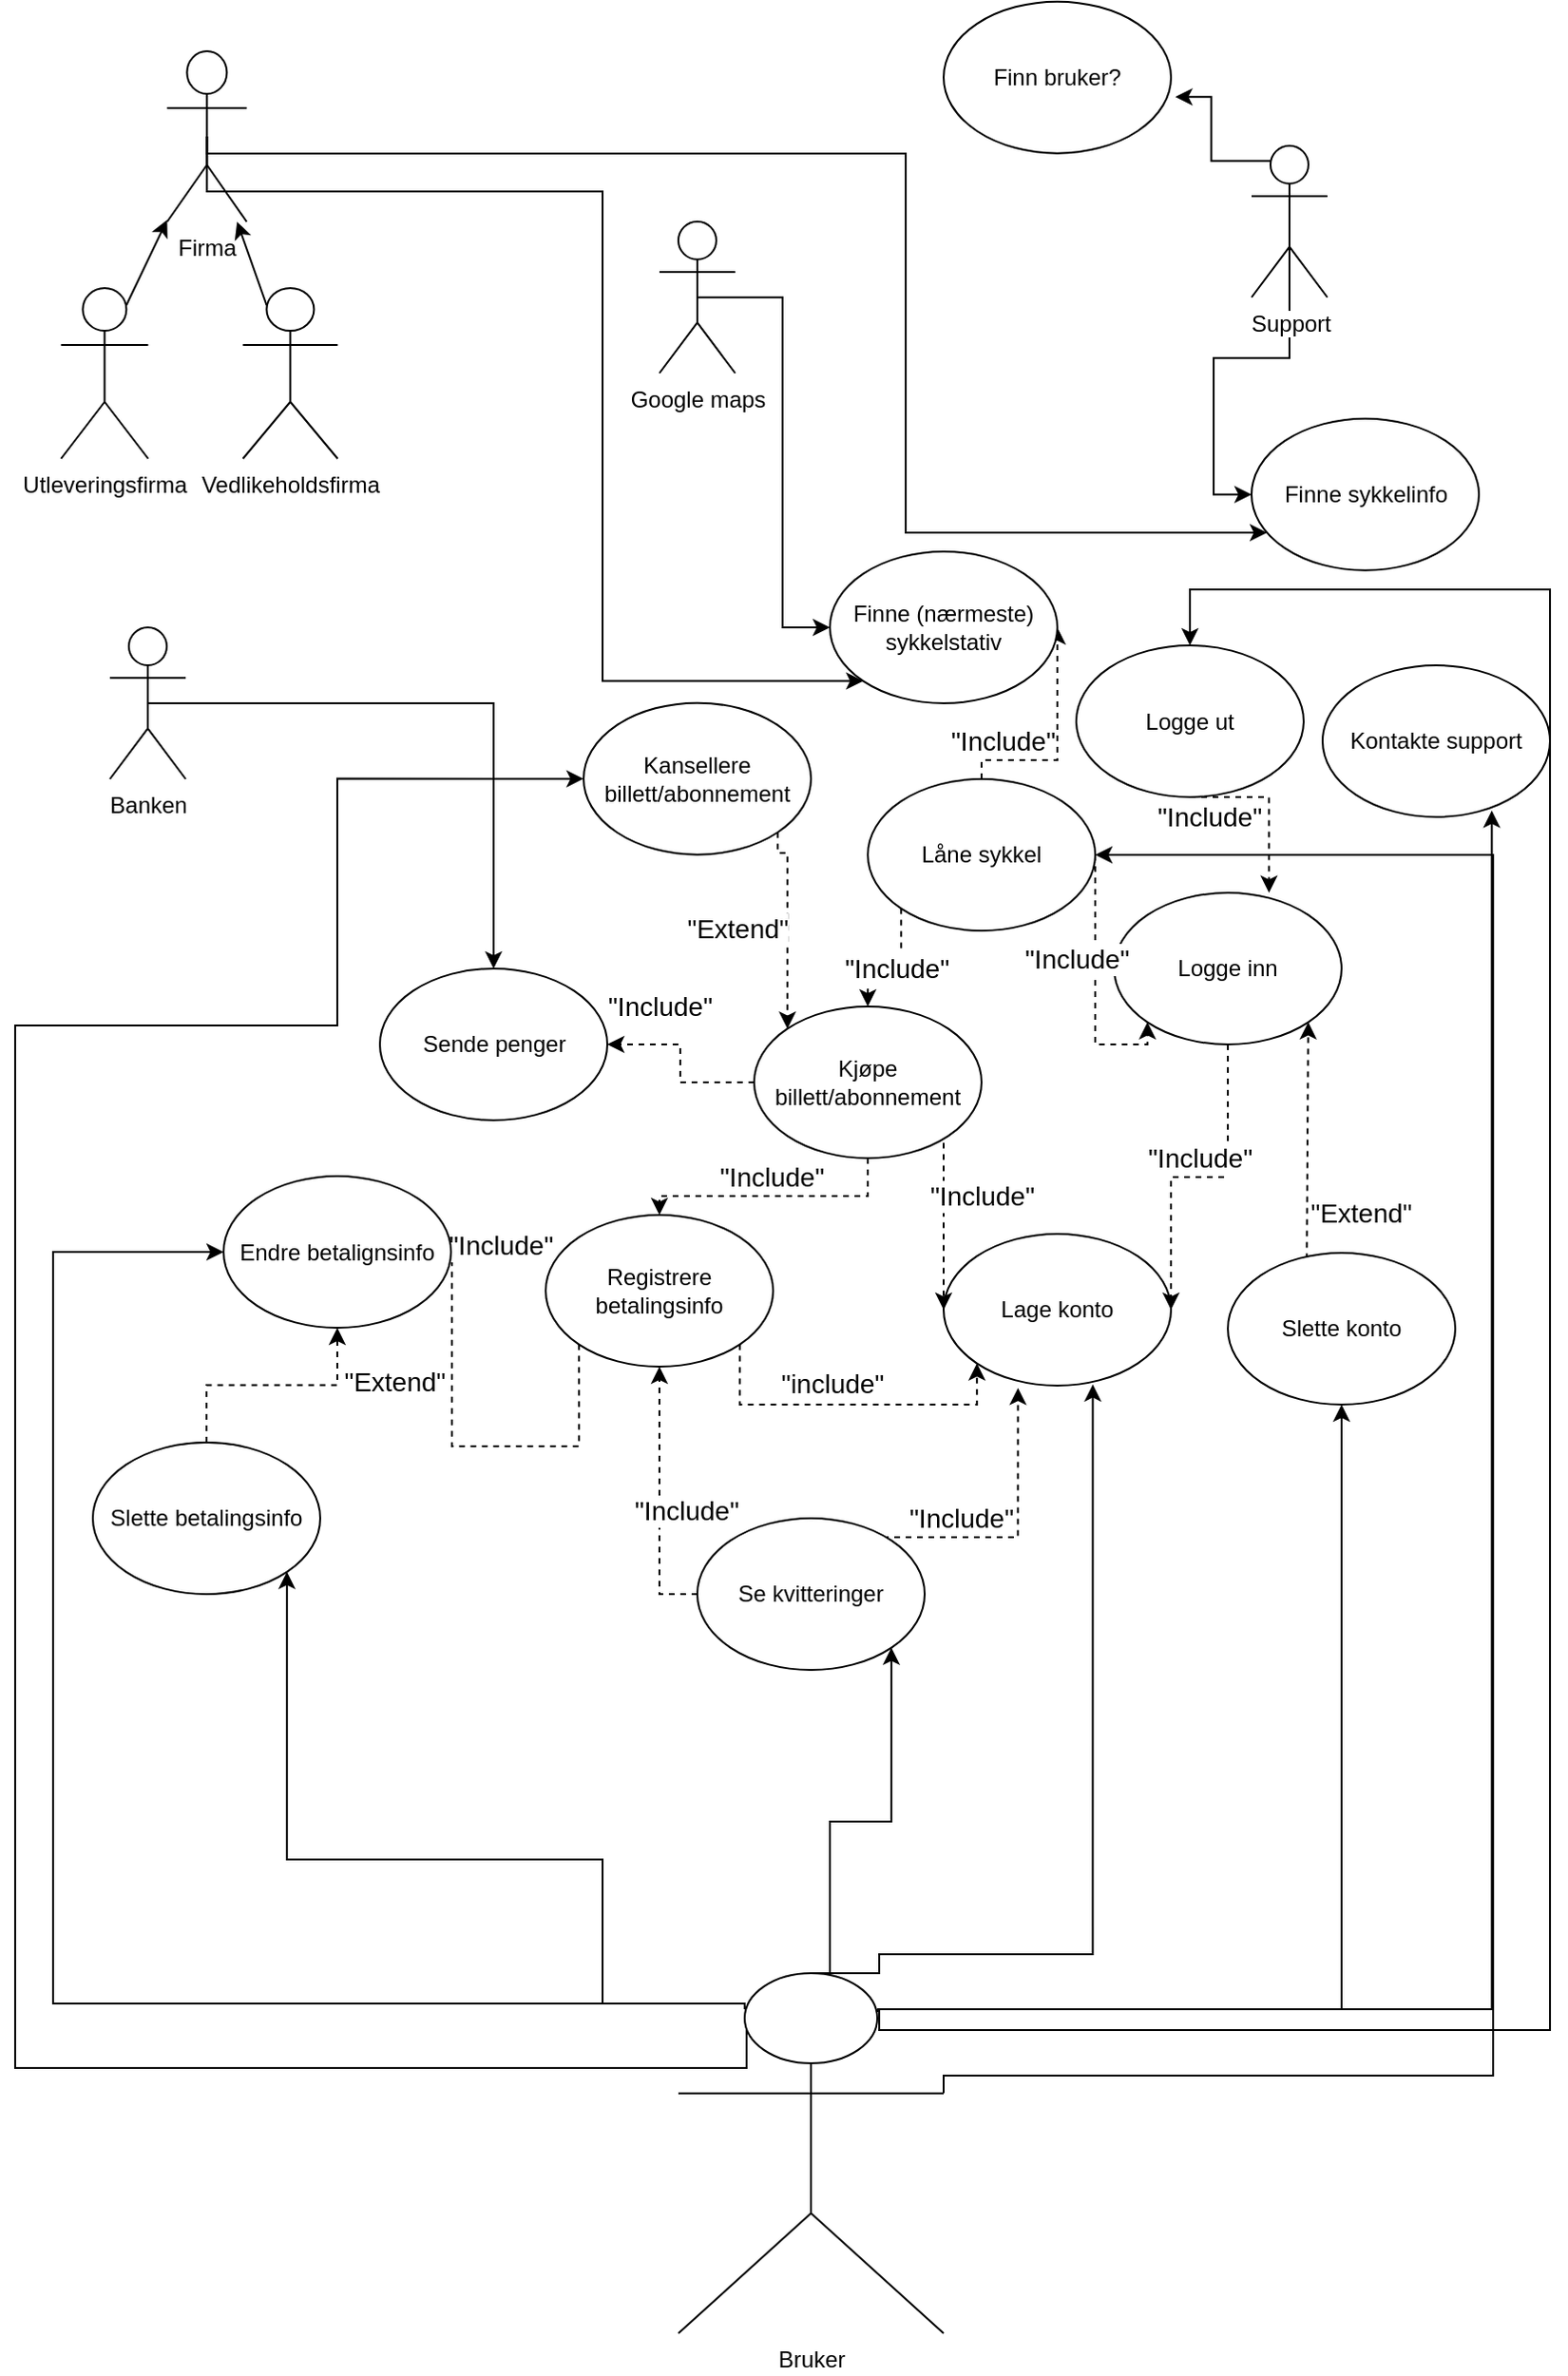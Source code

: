 <mxfile pages="1" version="11.2.8" type="github"><diagram id="2iIwAlLeYgUjibDMOtoc" name="Page-1"><mxGraphModel dx="1536" dy="1878" grid="1" gridSize="10" guides="1" tooltips="1" connect="1" arrows="1" fold="1" page="1" pageScale="1" pageWidth="850" pageHeight="1100" math="0" shadow="0"><root><mxCell id="0"/><mxCell id="1" parent="0"/><mxCell id="R6GTppFoI08JgL4mLkbo-4" value="Lage konto" style="ellipse;whiteSpace=wrap;html=1;" vertex="1" parent="1"><mxGeometry x="520" y="110" width="120" height="80" as="geometry"/></mxCell><mxCell id="R6GTppFoI08JgL4mLkbo-80" value="&quot;Extend&quot;" style="edgeStyle=orthogonalEdgeStyle;rounded=0;orthogonalLoop=1;jettySize=auto;html=1;exitX=0.347;exitY=0.04;exitDx=0;exitDy=0;entryX=1;entryY=1;entryDx=0;entryDy=0;dashed=1;strokeColor=#000000;fontSize=14;exitPerimeter=0;" edge="1" parent="1" source="R6GTppFoI08JgL4mLkbo-5" target="R6GTppFoI08JgL4mLkbo-6"><mxGeometry x="-0.613" y="-28" relative="1" as="geometry"><Array as="points"><mxPoint x="712" y="123"/></Array><mxPoint as="offset"/></mxGeometry></mxCell><mxCell id="R6GTppFoI08JgL4mLkbo-5" value="Slette konto" style="ellipse;whiteSpace=wrap;html=1;" vertex="1" parent="1"><mxGeometry x="670" y="120" width="120" height="80" as="geometry"/></mxCell><mxCell id="R6GTppFoI08JgL4mLkbo-55" value="&lt;font&gt;&lt;font style=&quot;font-size: 14px&quot;&gt;&quot;Include&quot;&lt;/font&gt;&lt;br&gt;&lt;/font&gt;" style="edgeStyle=orthogonalEdgeStyle;rounded=0;orthogonalLoop=1;jettySize=auto;html=1;exitX=0.5;exitY=1;exitDx=0;exitDy=0;entryX=1;entryY=0.5;entryDx=0;entryDy=0;dashed=1;strokeColor=#000000;" edge="1" parent="1" source="R6GTppFoI08JgL4mLkbo-6" target="R6GTppFoI08JgL4mLkbo-4"><mxGeometry x="0.001" y="-10" relative="1" as="geometry"><Array as="points"><mxPoint x="670" y="80"/></Array><mxPoint as="offset"/></mxGeometry></mxCell><mxCell id="R6GTppFoI08JgL4mLkbo-6" value="Logge inn" style="ellipse;whiteSpace=wrap;html=1;" vertex="1" parent="1"><mxGeometry x="610" y="-70" width="120" height="80" as="geometry"/></mxCell><mxCell id="R6GTppFoI08JgL4mLkbo-78" value="&quot;Include&quot;" style="edgeStyle=orthogonalEdgeStyle;rounded=0;orthogonalLoop=1;jettySize=auto;html=1;exitX=0.5;exitY=1;exitDx=0;exitDy=0;entryX=0.681;entryY=0;entryDx=0;entryDy=0;entryPerimeter=0;strokeColor=#000000;fontSize=14;dashed=1;" edge="1" parent="1" source="R6GTppFoI08JgL4mLkbo-7" target="R6GTppFoI08JgL4mLkbo-6"><mxGeometry x="0.131" y="-32" relative="1" as="geometry"><Array as="points"><mxPoint x="692" y="-120"/></Array><mxPoint as="offset"/></mxGeometry></mxCell><mxCell id="R6GTppFoI08JgL4mLkbo-7" value="Logge ut" style="ellipse;whiteSpace=wrap;html=1;" vertex="1" parent="1"><mxGeometry x="590" y="-200.5" width="120" height="80" as="geometry"/></mxCell><mxCell id="R6GTppFoI08JgL4mLkbo-62" value="&lt;font style=&quot;font-size: 14px&quot;&gt;&quot;Include&quot;&lt;/font&gt;" style="edgeStyle=orthogonalEdgeStyle;rounded=0;orthogonalLoop=1;jettySize=auto;html=1;exitX=1;exitY=1;exitDx=0;exitDy=0;entryX=0;entryY=0.5;entryDx=0;entryDy=0;dashed=1;strokeColor=#000000;" edge="1" parent="1" source="R6GTppFoI08JgL4mLkbo-9" target="R6GTppFoI08JgL4mLkbo-4"><mxGeometry x="-0.28" y="20" relative="1" as="geometry"><Array as="points"><mxPoint x="520" y="58"/></Array><mxPoint as="offset"/></mxGeometry></mxCell><mxCell id="R6GTppFoI08JgL4mLkbo-63" value="&lt;font style=&quot;font-size: 14px&quot;&gt;&quot;Include&quot;&lt;/font&gt;" style="edgeStyle=orthogonalEdgeStyle;rounded=0;orthogonalLoop=1;jettySize=auto;html=1;exitX=0.5;exitY=1;exitDx=0;exitDy=0;entryX=0.5;entryY=0;entryDx=0;entryDy=0;dashed=1;strokeColor=#000000;" edge="1" parent="1" source="R6GTppFoI08JgL4mLkbo-9" target="R6GTppFoI08JgL4mLkbo-12"><mxGeometry x="0.015" y="-10" relative="1" as="geometry"><Array as="points"><mxPoint x="480" y="90"/><mxPoint x="370" y="90"/></Array><mxPoint as="offset"/></mxGeometry></mxCell><mxCell id="R6GTppFoI08JgL4mLkbo-64" value="&lt;font style=&quot;font-size: 14px&quot;&gt;&quot;Include&quot;&lt;/font&gt;" style="edgeStyle=orthogonalEdgeStyle;rounded=0;orthogonalLoop=1;jettySize=auto;html=1;exitX=0;exitY=0.5;exitDx=0;exitDy=0;entryX=1;entryY=0.5;entryDx=0;entryDy=0;dashed=1;strokeColor=#000000;" edge="1" parent="1" source="R6GTppFoI08JgL4mLkbo-9" target="R6GTppFoI08JgL4mLkbo-15"><mxGeometry x="0.442" y="-20" relative="1" as="geometry"><Array as="points"><mxPoint x="381" y="30"/><mxPoint x="381" y="10"/></Array><mxPoint as="offset"/></mxGeometry></mxCell><mxCell id="R6GTppFoI08JgL4mLkbo-9" value="Kjøpe billett/abonnement" style="ellipse;whiteSpace=wrap;html=1;" vertex="1" parent="1"><mxGeometry x="420" y="-10" width="120" height="80" as="geometry"/></mxCell><mxCell id="R6GTppFoI08JgL4mLkbo-82" value="&quot;Extend&quot;" style="edgeStyle=orthogonalEdgeStyle;rounded=0;orthogonalLoop=1;jettySize=auto;html=1;exitX=1;exitY=1;exitDx=0;exitDy=0;entryX=0;entryY=0;entryDx=0;entryDy=0;dashed=1;strokeColor=#000000;fontSize=14;" edge="1" parent="1" source="R6GTppFoI08JgL4mLkbo-10" target="R6GTppFoI08JgL4mLkbo-9"><mxGeometry x="0.039" y="-27" relative="1" as="geometry"><Array as="points"><mxPoint x="432" y="-91"/><mxPoint x="437" y="-91"/></Array><mxPoint as="offset"/></mxGeometry></mxCell><mxCell id="R6GTppFoI08JgL4mLkbo-10" value="Kansellere billett/abonnement" style="ellipse;whiteSpace=wrap;html=1;" vertex="1" parent="1"><mxGeometry x="330" y="-170.167" width="120" height="80" as="geometry"/></mxCell><mxCell id="R6GTppFoI08JgL4mLkbo-57" value="&lt;font style=&quot;font-size: 14px&quot;&gt;&quot;Include&quot;&lt;/font&gt;" style="edgeStyle=orthogonalEdgeStyle;rounded=0;orthogonalLoop=1;jettySize=auto;html=1;exitX=0.5;exitY=0;exitDx=0;exitDy=0;entryX=0.327;entryY=1.015;entryDx=0;entryDy=0;entryPerimeter=0;dashed=1;strokeColor=#000000;" edge="1" parent="1" source="R6GTppFoI08JgL4mLkbo-11" target="R6GTppFoI08JgL4mLkbo-4"><mxGeometry x="-0.099" y="10" relative="1" as="geometry"><Array as="points"><mxPoint x="450" y="270"/><mxPoint x="560" y="270"/></Array><mxPoint as="offset"/></mxGeometry></mxCell><mxCell id="R6GTppFoI08JgL4mLkbo-58" style="edgeStyle=orthogonalEdgeStyle;orthogonalLoop=1;jettySize=auto;html=1;exitX=0;exitY=0.5;exitDx=0;exitDy=0;entryX=0.5;entryY=1;entryDx=0;entryDy=0;dashed=1;strokeColor=#000000;rounded=0;" edge="1" parent="1" source="R6GTppFoI08JgL4mLkbo-11" target="R6GTppFoI08JgL4mLkbo-12"><mxGeometry relative="1" as="geometry"><Array as="points"><mxPoint x="370" y="270"/><mxPoint x="370" y="270"/></Array></mxGeometry></mxCell><mxCell id="R6GTppFoI08JgL4mLkbo-68" value="&quot;Include&quot;" style="text;html=1;resizable=0;points=[];align=center;verticalAlign=middle;labelBackgroundColor=#ffffff;fontSize=14;" vertex="1" connectable="0" parent="R6GTppFoI08JgL4mLkbo-58"><mxGeometry x="-0.184" y="-2" relative="1" as="geometry"><mxPoint x="11.5" y="-7.5" as="offset"/></mxGeometry></mxCell><mxCell id="R6GTppFoI08JgL4mLkbo-11" value="Se kvitteringer" style="ellipse;whiteSpace=wrap;html=1;" vertex="1" parent="1"><mxGeometry x="390" y="260" width="120" height="80" as="geometry"/></mxCell><mxCell id="R6GTppFoI08JgL4mLkbo-61" value="&lt;font style=&quot;font-size: 14px&quot;&gt;&quot;include&quot;&lt;/font&gt;" style="edgeStyle=orthogonalEdgeStyle;rounded=0;orthogonalLoop=1;jettySize=auto;html=1;exitX=1;exitY=1;exitDx=0;exitDy=0;entryX=0;entryY=1;entryDx=0;entryDy=0;dashed=1;strokeColor=#000000;" edge="1" parent="1" source="R6GTppFoI08JgL4mLkbo-12" target="R6GTppFoI08JgL4mLkbo-4"><mxGeometry x="-0.103" y="11" relative="1" as="geometry"><Array as="points"><mxPoint x="412" y="200"/><mxPoint x="537" y="200"/></Array><mxPoint as="offset"/></mxGeometry></mxCell><mxCell id="R6GTppFoI08JgL4mLkbo-65" value="&lt;font style=&quot;font-size: 14px&quot;&gt;&quot;Include&quot;&lt;/font&gt;" style="edgeStyle=orthogonalEdgeStyle;rounded=0;orthogonalLoop=1;jettySize=auto;html=1;exitX=0;exitY=1;exitDx=0;exitDy=0;entryX=1.004;entryY=0.4;entryDx=0;entryDy=0;entryPerimeter=0;dashed=1;strokeColor=#000000;" edge="1" parent="1" source="R6GTppFoI08JgL4mLkbo-12" target="R6GTppFoI08JgL4mLkbo-13"><mxGeometry x="1" y="-47" relative="1" as="geometry"><Array as="points"><mxPoint x="328" y="222"/></Array><mxPoint x="-21" y="5" as="offset"/></mxGeometry></mxCell><mxCell id="R6GTppFoI08JgL4mLkbo-12" value="Registrere betalingsinfo" style="ellipse;whiteSpace=wrap;html=1;" vertex="1" parent="1"><mxGeometry x="310" y="100" width="120" height="80" as="geometry"/></mxCell><mxCell id="R6GTppFoI08JgL4mLkbo-13" value="Endre betalignsinfo" style="ellipse;whiteSpace=wrap;html=1;" vertex="1" parent="1"><mxGeometry x="140" y="79.5" width="120" height="80" as="geometry"/></mxCell><mxCell id="R6GTppFoI08JgL4mLkbo-85" value="&quot;Extend&quot;" style="edgeStyle=orthogonalEdgeStyle;rounded=0;orthogonalLoop=1;jettySize=auto;html=1;entryX=0.5;entryY=1;entryDx=0;entryDy=0;dashed=1;strokeColor=#000000;fontSize=14;exitX=0.5;exitY=0;exitDx=0;exitDy=0;" edge="1" parent="1" source="R6GTppFoI08JgL4mLkbo-14" target="R6GTppFoI08JgL4mLkbo-13"><mxGeometry x="0.57" y="-30" relative="1" as="geometry"><mxPoint x="230" y="330" as="sourcePoint"/><mxPoint as="offset"/></mxGeometry></mxCell><mxCell id="R6GTppFoI08JgL4mLkbo-14" value="Slette betalingsinfo" style="ellipse;whiteSpace=wrap;html=1;" vertex="1" parent="1"><mxGeometry x="71" y="220" width="120" height="80" as="geometry"/></mxCell><mxCell id="R6GTppFoI08JgL4mLkbo-15" value="Sende penger" style="ellipse;whiteSpace=wrap;html=1;" vertex="1" parent="1"><mxGeometry x="222.5" y="-30" width="120" height="80" as="geometry"/></mxCell><mxCell id="R6GTppFoI08JgL4mLkbo-56" style="edgeStyle=orthogonalEdgeStyle;rounded=0;orthogonalLoop=1;jettySize=auto;html=1;exitX=1;exitY=0.5;exitDx=0;exitDy=0;entryX=0;entryY=1;entryDx=0;entryDy=0;dashed=1;strokeColor=#000000;" edge="1" parent="1" source="R6GTppFoI08JgL4mLkbo-16" target="R6GTppFoI08JgL4mLkbo-6"><mxGeometry relative="1" as="geometry"><Array as="points"><mxPoint x="600" y="10"/><mxPoint x="628" y="10"/></Array></mxGeometry></mxCell><mxCell id="R6GTppFoI08JgL4mLkbo-74" value="&quot;Include&quot;" style="text;html=1;resizable=0;points=[];align=center;verticalAlign=middle;labelBackgroundColor=#ffffff;fontSize=14;" vertex="1" connectable="0" parent="R6GTppFoI08JgL4mLkbo-56"><mxGeometry x="-0.075" relative="1" as="geometry"><mxPoint x="-10" y="-10" as="offset"/></mxGeometry></mxCell><mxCell id="R6GTppFoI08JgL4mLkbo-66" value="&lt;font style=&quot;font-size: 14px&quot;&gt;&quot;Include&quot;&lt;/font&gt;" style="edgeStyle=orthogonalEdgeStyle;rounded=0;orthogonalLoop=1;jettySize=auto;html=1;exitX=0.5;exitY=0;exitDx=0;exitDy=0;entryX=1;entryY=0.5;entryDx=0;entryDy=0;dashed=1;strokeColor=#000000;" edge="1" parent="1" source="R6GTppFoI08JgL4mLkbo-16" target="R6GTppFoI08JgL4mLkbo-19"><mxGeometry x="-0.824" y="-14" relative="1" as="geometry"><Array as="points"><mxPoint x="540" y="-140"/><mxPoint x="580" y="-140"/></Array><mxPoint x="10" y="-24" as="offset"/></mxGeometry></mxCell><mxCell id="R6GTppFoI08JgL4mLkbo-138" value="&quot;Include&quot;" style="edgeStyle=orthogonalEdgeStyle;rounded=0;orthogonalLoop=1;jettySize=auto;html=1;exitX=0;exitY=1;exitDx=0;exitDy=0;strokeColor=#000000;fontSize=14;dashed=1;" edge="1" parent="1" source="R6GTppFoI08JgL4mLkbo-16" target="R6GTppFoI08JgL4mLkbo-9"><mxGeometry relative="1" as="geometry"/></mxCell><mxCell id="R6GTppFoI08JgL4mLkbo-16" value="Låne sykkel" style="ellipse;whiteSpace=wrap;html=1;" vertex="1" parent="1"><mxGeometry x="480" y="-130" width="120" height="80" as="geometry"/></mxCell><mxCell id="R6GTppFoI08JgL4mLkbo-19" value="Finne (nærmeste) sykkelstativ" style="ellipse;whiteSpace=wrap;html=1;" vertex="1" parent="1"><mxGeometry x="460" y="-250" width="120" height="80" as="geometry"/></mxCell><mxCell id="R6GTppFoI08JgL4mLkbo-20" value="Kontakte support" style="ellipse;whiteSpace=wrap;html=1;" vertex="1" parent="1"><mxGeometry x="720" y="-190" width="120" height="80" as="geometry"/></mxCell><mxCell id="R6GTppFoI08JgL4mLkbo-21" value="Finne sykkelinfo" style="ellipse;whiteSpace=wrap;html=1;" vertex="1" parent="1"><mxGeometry x="682.5" y="-320.118" width="120" height="80" as="geometry"/></mxCell><mxCell id="R6GTppFoI08JgL4mLkbo-22" value="Finn bruker?" style="ellipse;whiteSpace=wrap;html=1;" vertex="1" parent="1"><mxGeometry x="520" y="-540.167" width="120" height="80" as="geometry"/></mxCell><mxCell id="R6GTppFoI08JgL4mLkbo-127" style="edgeStyle=orthogonalEdgeStyle;rounded=0;orthogonalLoop=1;jettySize=auto;html=1;exitX=0.75;exitY=0.1;exitDx=0;exitDy=0;exitPerimeter=0;strokeColor=#000000;fontSize=14;entryX=1;entryY=1;entryDx=0;entryDy=0;" edge="1" parent="1" source="R6GTppFoI08JgL4mLkbo-23" target="R6GTppFoI08JgL4mLkbo-11"><mxGeometry relative="1" as="geometry"><mxPoint x="486" y="350" as="targetPoint"/><Array as="points"><mxPoint x="460" y="520"/><mxPoint x="460" y="420"/><mxPoint x="492" y="420"/></Array></mxGeometry></mxCell><mxCell id="R6GTppFoI08JgL4mLkbo-128" style="edgeStyle=orthogonalEdgeStyle;rounded=0;orthogonalLoop=1;jettySize=auto;html=1;exitX=0.25;exitY=0.1;exitDx=0;exitDy=0;exitPerimeter=0;entryX=1;entryY=1;entryDx=0;entryDy=0;strokeColor=#000000;fontSize=14;" edge="1" parent="1" source="R6GTppFoI08JgL4mLkbo-23" target="R6GTppFoI08JgL4mLkbo-14"><mxGeometry relative="1" as="geometry"><Array as="points"><mxPoint x="340" y="516"/><mxPoint x="340" y="440"/><mxPoint x="174" y="440"/></Array></mxGeometry></mxCell><mxCell id="R6GTppFoI08JgL4mLkbo-129" style="edgeStyle=orthogonalEdgeStyle;rounded=0;orthogonalLoop=1;jettySize=auto;html=1;exitX=0.75;exitY=0.1;exitDx=0;exitDy=0;exitPerimeter=0;entryX=0.5;entryY=1;entryDx=0;entryDy=0;strokeColor=#000000;fontSize=14;" edge="1" parent="1" source="R6GTppFoI08JgL4mLkbo-23" target="R6GTppFoI08JgL4mLkbo-5"><mxGeometry relative="1" as="geometry"/></mxCell><mxCell id="R6GTppFoI08JgL4mLkbo-131" style="edgeStyle=orthogonalEdgeStyle;rounded=0;orthogonalLoop=1;jettySize=auto;html=1;exitX=0.5;exitY=0;exitDx=0;exitDy=0;exitPerimeter=0;entryX=0.656;entryY=0.992;entryDx=0;entryDy=0;entryPerimeter=0;strokeColor=#000000;fontSize=14;" edge="1" parent="1" source="R6GTppFoI08JgL4mLkbo-23" target="R6GTppFoI08JgL4mLkbo-4"><mxGeometry relative="1" as="geometry"><Array as="points"><mxPoint x="486" y="500"/><mxPoint x="486" y="490"/><mxPoint x="598" y="490"/></Array></mxGeometry></mxCell><mxCell id="R6GTppFoI08JgL4mLkbo-132" style="edgeStyle=orthogonalEdgeStyle;rounded=0;orthogonalLoop=1;jettySize=auto;html=1;exitX=0.25;exitY=0.1;exitDx=0;exitDy=0;exitPerimeter=0;entryX=0;entryY=0.5;entryDx=0;entryDy=0;strokeColor=#000000;fontSize=14;" edge="1" parent="1" source="R6GTppFoI08JgL4mLkbo-23" target="R6GTppFoI08JgL4mLkbo-13"><mxGeometry relative="1" as="geometry"><Array as="points"><mxPoint x="50" y="516"/><mxPoint x="50" y="120"/></Array></mxGeometry></mxCell><mxCell id="R6GTppFoI08JgL4mLkbo-134" style="edgeStyle=orthogonalEdgeStyle;rounded=0;orthogonalLoop=1;jettySize=auto;html=1;exitX=0.75;exitY=0.1;exitDx=0;exitDy=0;exitPerimeter=0;entryX=0.744;entryY=0.958;entryDx=0;entryDy=0;entryPerimeter=0;strokeColor=#000000;fontSize=14;" edge="1" parent="1" source="R6GTppFoI08JgL4mLkbo-23" target="R6GTppFoI08JgL4mLkbo-20"><mxGeometry relative="1" as="geometry"/></mxCell><mxCell id="R6GTppFoI08JgL4mLkbo-135" style="edgeStyle=orthogonalEdgeStyle;rounded=0;orthogonalLoop=1;jettySize=auto;html=1;exitX=0.25;exitY=0.1;exitDx=0;exitDy=0;exitPerimeter=0;entryX=0;entryY=0.5;entryDx=0;entryDy=0;strokeColor=#000000;fontSize=14;" edge="1" parent="1" source="R6GTppFoI08JgL4mLkbo-23" target="R6GTppFoI08JgL4mLkbo-10"><mxGeometry relative="1" as="geometry"><Array as="points"><mxPoint x="416" y="550"/><mxPoint x="30" y="550"/><mxPoint x="30"/><mxPoint x="200"/><mxPoint x="200" y="-130"/></Array></mxGeometry></mxCell><mxCell id="R6GTppFoI08JgL4mLkbo-136" style="edgeStyle=orthogonalEdgeStyle;rounded=0;orthogonalLoop=1;jettySize=auto;html=1;exitX=1;exitY=0.333;exitDx=0;exitDy=0;exitPerimeter=0;entryX=1;entryY=0.5;entryDx=0;entryDy=0;strokeColor=#000000;fontSize=14;" edge="1" parent="1" source="R6GTppFoI08JgL4mLkbo-23" target="R6GTppFoI08JgL4mLkbo-16"><mxGeometry relative="1" as="geometry"><Array as="points"><mxPoint x="810" y="554"/><mxPoint x="810" y="-90"/></Array></mxGeometry></mxCell><mxCell id="R6GTppFoI08JgL4mLkbo-139" style="edgeStyle=orthogonalEdgeStyle;rounded=0;orthogonalLoop=1;jettySize=auto;html=1;exitX=0.75;exitY=0.1;exitDx=0;exitDy=0;exitPerimeter=0;strokeColor=#000000;fontSize=14;entryX=0.5;entryY=0;entryDx=0;entryDy=0;" edge="1" parent="1" source="R6GTppFoI08JgL4mLkbo-23" target="R6GTppFoI08JgL4mLkbo-7"><mxGeometry relative="1" as="geometry"><mxPoint x="840" y="-220" as="targetPoint"/><Array as="points"><mxPoint x="486" y="530"/><mxPoint x="840" y="530"/><mxPoint x="840" y="-230"/><mxPoint x="650" y="-230"/></Array></mxGeometry></mxCell><object label="Bruker" id="R6GTppFoI08JgL4mLkbo-23"><mxCell style="shape=umlActor;verticalLabelPosition=bottom;labelBackgroundColor=#ffffff;verticalAlign=top;html=1;outlineConnect=0;" vertex="1" parent="1"><mxGeometry x="380" y="500" width="140" height="190" as="geometry"/></mxCell></object><mxCell id="R6GTppFoI08JgL4mLkbo-105" style="edgeStyle=orthogonalEdgeStyle;rounded=0;orthogonalLoop=1;jettySize=auto;html=1;exitX=0.5;exitY=0.5;exitDx=0;exitDy=0;exitPerimeter=0;strokeColor=#000000;fontSize=14;" edge="1" parent="1" source="R6GTppFoI08JgL4mLkbo-28" target="R6GTppFoI08JgL4mLkbo-15"><mxGeometry relative="1" as="geometry"><mxPoint x="290.118" y="-40" as="targetPoint"/></mxGeometry></mxCell><mxCell id="R6GTppFoI08JgL4mLkbo-28" value="Banken" style="shape=umlActor;verticalLabelPosition=bottom;labelBackgroundColor=#ffffff;verticalAlign=top;html=1;outlineConnect=0;" vertex="1" parent="1"><mxGeometry x="80" y="-210" width="40" height="80" as="geometry"/></mxCell><mxCell id="R6GTppFoI08JgL4mLkbo-107" style="edgeStyle=orthogonalEdgeStyle;rounded=0;orthogonalLoop=1;jettySize=auto;html=1;entryX=1.019;entryY=0.628;entryDx=0;entryDy=0;entryPerimeter=0;strokeColor=#000000;fontSize=14;exitX=0.75;exitY=0.1;exitDx=0;exitDy=0;exitPerimeter=0;" edge="1" parent="1" source="R6GTppFoI08JgL4mLkbo-29" target="R6GTppFoI08JgL4mLkbo-22"><mxGeometry relative="1" as="geometry"><mxPoint x="650" y="-340" as="sourcePoint"/></mxGeometry></mxCell><mxCell id="R6GTppFoI08JgL4mLkbo-108" style="edgeStyle=orthogonalEdgeStyle;rounded=0;orthogonalLoop=1;jettySize=auto;html=1;exitX=0.5;exitY=0.5;exitDx=0;exitDy=0;exitPerimeter=0;entryX=0;entryY=0.5;entryDx=0;entryDy=0;strokeColor=#000000;fontSize=14;" edge="1" parent="1" source="R6GTppFoI08JgL4mLkbo-29" target="R6GTppFoI08JgL4mLkbo-21"><mxGeometry relative="1" as="geometry"/></mxCell><mxCell id="R6GTppFoI08JgL4mLkbo-29" value="Support" style="shape=umlActor;verticalLabelPosition=bottom;labelBackgroundColor=#ffffff;verticalAlign=top;html=1;outlineConnect=0;" vertex="1" parent="1"><mxGeometry x="682.5" y="-464.137" width="40" height="80" as="geometry"/></mxCell><mxCell id="R6GTppFoI08JgL4mLkbo-110" style="edgeStyle=orthogonalEdgeStyle;rounded=0;orthogonalLoop=1;jettySize=auto;html=1;exitX=0.5;exitY=0.5;exitDx=0;exitDy=0;exitPerimeter=0;entryX=0;entryY=0.5;entryDx=0;entryDy=0;strokeColor=#000000;fontSize=14;" edge="1" parent="1" source="R6GTppFoI08JgL4mLkbo-30" target="R6GTppFoI08JgL4mLkbo-19"><mxGeometry relative="1" as="geometry"/></mxCell><mxCell id="R6GTppFoI08JgL4mLkbo-30" value="Google maps" style="shape=umlActor;verticalLabelPosition=bottom;labelBackgroundColor=#ffffff;verticalAlign=top;html=1;outlineConnect=0;" vertex="1" parent="1"><mxGeometry x="370" y="-424.118" width="40" height="80" as="geometry"/></mxCell><mxCell id="R6GTppFoI08JgL4mLkbo-111" style="edgeStyle=orthogonalEdgeStyle;rounded=0;orthogonalLoop=1;jettySize=auto;html=1;exitX=0.5;exitY=0.5;exitDx=0;exitDy=0;exitPerimeter=0;strokeColor=#000000;fontSize=14;" edge="1" parent="1" source="R6GTppFoI08JgL4mLkbo-35" target="R6GTppFoI08JgL4mLkbo-21"><mxGeometry relative="1" as="geometry"><mxPoint x="680" y="-260" as="targetPoint"/><Array as="points"><mxPoint x="131" y="-460"/><mxPoint x="500" y="-460"/><mxPoint x="500" y="-260"/></Array></mxGeometry></mxCell><mxCell id="R6GTppFoI08JgL4mLkbo-112" style="edgeStyle=orthogonalEdgeStyle;rounded=0;orthogonalLoop=1;jettySize=auto;html=1;exitX=0.5;exitY=0.5;exitDx=0;exitDy=0;exitPerimeter=0;entryX=0;entryY=1;entryDx=0;entryDy=0;strokeColor=#000000;fontSize=14;" edge="1" parent="1" source="R6GTppFoI08JgL4mLkbo-35" target="R6GTppFoI08JgL4mLkbo-19"><mxGeometry relative="1" as="geometry"><Array as="points"><mxPoint x="132" y="-440"/><mxPoint x="340" y="-440"/><mxPoint x="340" y="-182"/></Array></mxGeometry></mxCell><object label="Firma" id="R6GTppFoI08JgL4mLkbo-35"><mxCell style="shape=umlActor;verticalLabelPosition=bottom;labelBackgroundColor=#ffffff;verticalAlign=top;html=1;outlineConnect=0;" vertex="1" parent="1"><mxGeometry x="110.206" y="-514" width="42" height="90" as="geometry"/></mxCell></object><mxCell id="R6GTppFoI08JgL4mLkbo-36" value="Utleveringsfirma" style="shape=umlActor;verticalLabelPosition=bottom;labelBackgroundColor=#ffffff;verticalAlign=top;html=1;outlineConnect=0;" vertex="1" parent="1"><mxGeometry x="54.206" y="-389" width="46" height="90" as="geometry"/></mxCell><mxCell id="R6GTppFoI08JgL4mLkbo-37" value="Vedlikeholdsfirma" style="shape=umlActor;verticalLabelPosition=bottom;labelBackgroundColor=#ffffff;verticalAlign=top;html=1;outlineConnect=0;" vertex="1" parent="1"><mxGeometry x="150.206" y="-389" width="50" height="90" as="geometry"/></mxCell><mxCell id="R6GTppFoI08JgL4mLkbo-42" value="" style="endArrow=classic;html=1;exitX=0.75;exitY=0.1;exitDx=0;exitDy=0;exitPerimeter=0;" edge="1" parent="1" source="R6GTppFoI08JgL4mLkbo-36" target="R6GTppFoI08JgL4mLkbo-35"><mxGeometry width="50" height="50" relative="1" as="geometry"><mxPoint x="115.206" y="-180" as="sourcePoint"/><mxPoint x="140.206" y="-230" as="targetPoint"/></mxGeometry></mxCell><mxCell id="R6GTppFoI08JgL4mLkbo-43" value="" style="endArrow=classic;html=1;exitX=0.25;exitY=0.1;exitDx=0;exitDy=0;exitPerimeter=0;" edge="1" parent="1" source="R6GTppFoI08JgL4mLkbo-37" target="R6GTppFoI08JgL4mLkbo-35"><mxGeometry width="50" height="50" relative="1" as="geometry"><mxPoint x="175.206" y="-160" as="sourcePoint"/><mxPoint x="225.206" y="-210" as="targetPoint"/><Array as="points"/></mxGeometry></mxCell></root></mxGraphModel></diagram></mxfile>